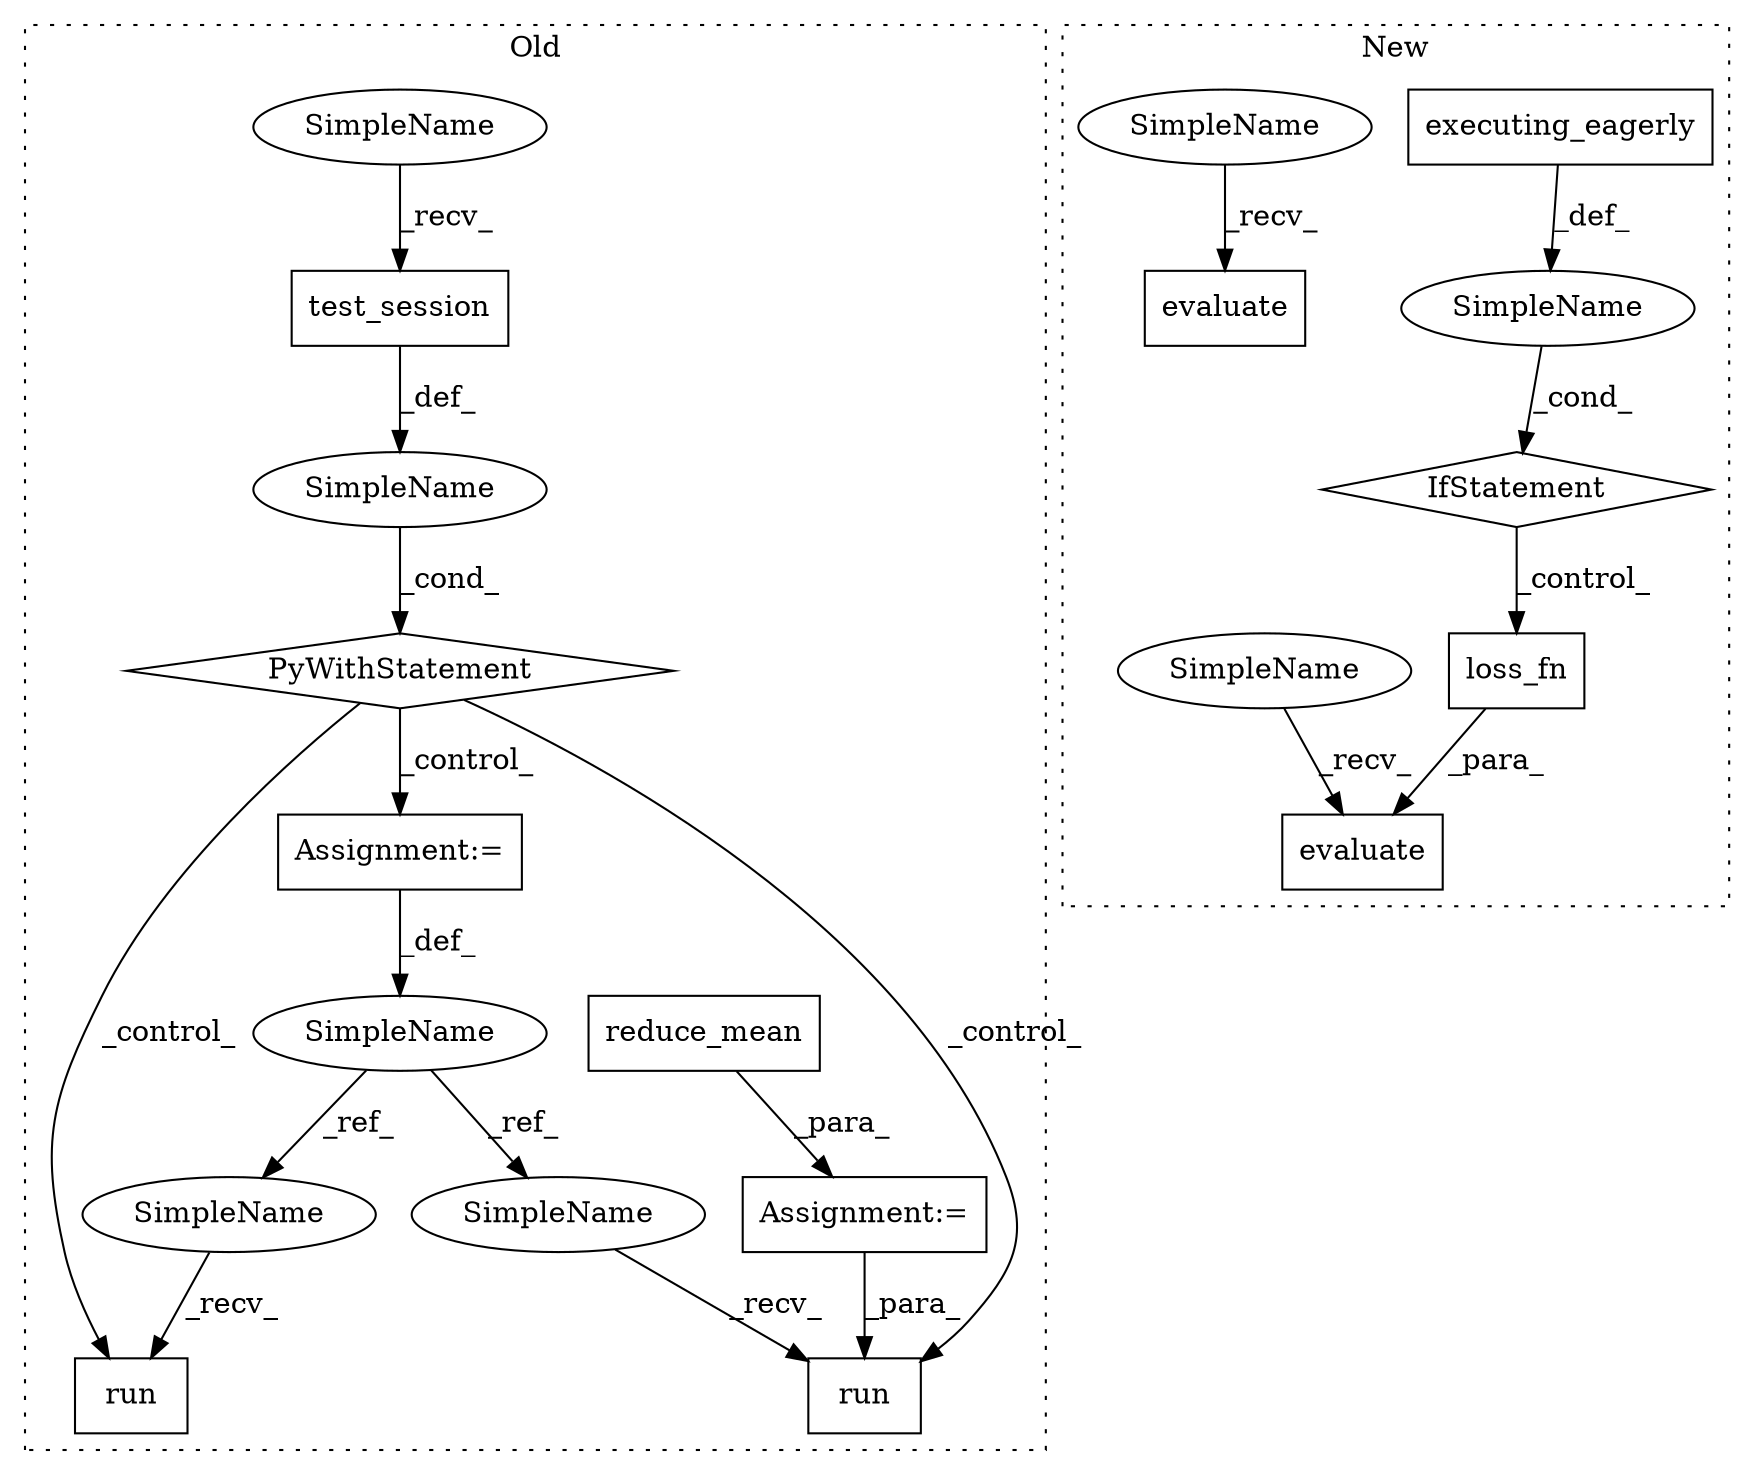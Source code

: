 digraph G {
subgraph cluster0 {
1 [label="test_session" a="32" s="41551" l="14" shape="box"];
5 [label="PyWithStatement" a="104" s="41536,41565" l="10,2" shape="diamond"];
6 [label="run" a="32" s="41618,41630" l="4,1" shape="box"];
7 [label="SimpleName" a="42" s="" l="" shape="ellipse"];
8 [label="run" a="32" s="41596,41604" l="4,1" shape="box"];
12 [label="reduce_mean" a="32" s="41366,41403" l="12,1" shape="box"];
13 [label="SimpleName" a="42" s="41579" l="4" shape="ellipse"];
14 [label="Assignment:=" a="7" s="41579" l="4" shape="box"];
15 [label="Assignment:=" a="7" s="41354" l="1" shape="box"];
16 [label="SimpleName" a="42" s="41613" l="4" shape="ellipse"];
17 [label="SimpleName" a="42" s="41591" l="4" shape="ellipse"];
18 [label="SimpleName" a="42" s="41546" l="4" shape="ellipse"];
label = "Old";
style="dotted";
}
subgraph cluster1 {
2 [label="loss_fn" a="32" s="40112" l="9" shape="box"];
3 [label="SimpleName" a="42" s="" l="" shape="ellipse"];
4 [label="IfStatement" a="25" s="40099" l="3" shape="diamond"];
9 [label="evaluate" a="32" s="40210,40227" l="9,1" shape="box"];
10 [label="executing_eagerly" a="32" s="40080" l="19" shape="box"];
11 [label="evaluate" a="32" s="40185,40198" l="9,1" shape="box"];
19 [label="SimpleName" a="42" s="40205" l="4" shape="ellipse"];
20 [label="SimpleName" a="42" s="40180" l="4" shape="ellipse"];
label = "New";
style="dotted";
}
1 -> 7 [label="_def_"];
2 -> 9 [label="_para_"];
3 -> 4 [label="_cond_"];
4 -> 2 [label="_control_"];
5 -> 8 [label="_control_"];
5 -> 14 [label="_control_"];
5 -> 6 [label="_control_"];
7 -> 5 [label="_cond_"];
10 -> 3 [label="_def_"];
12 -> 15 [label="_para_"];
13 -> 17 [label="_ref_"];
13 -> 16 [label="_ref_"];
14 -> 13 [label="_def_"];
15 -> 6 [label="_para_"];
16 -> 6 [label="_recv_"];
17 -> 8 [label="_recv_"];
18 -> 1 [label="_recv_"];
19 -> 9 [label="_recv_"];
20 -> 11 [label="_recv_"];
}